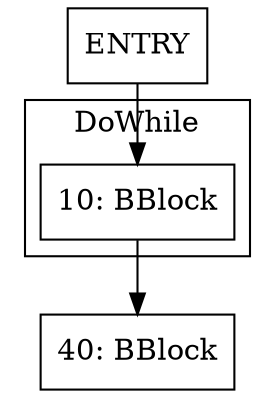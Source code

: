 digraph G {
node [shape=box]
"ENTRY" -> "10"
subgraph "cluster_0_10" {
  label=DoWhile
  "10" [label="10: BBlock"]
}
"40" [label="40: BBlock"]
"10" -> "40"
}

